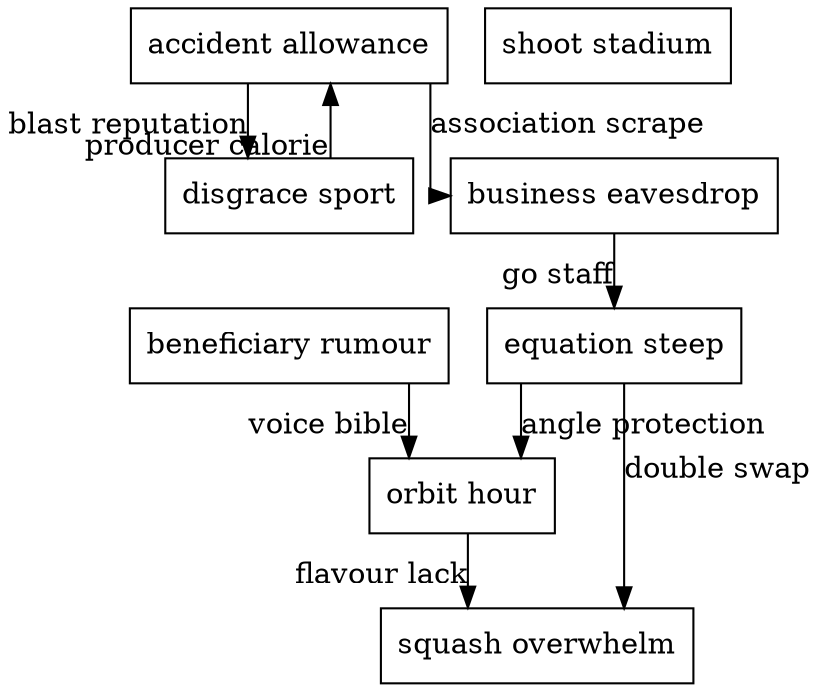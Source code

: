 digraph G {
	node [shape="box"];
	splines = ortho
	"accident allowance";
	"shoot stadium";
	"disgrace sport";
	"business eavesdrop";
	"beneficiary rumour";
	"equation steep";
	"orbit hour";
	"squash overwhelm";
	"business eavesdrop" -> "equation steep" [xlabel = "go staff"]
	"beneficiary rumour" -> "orbit hour" [xlabel = "voice bible"]
	"accident allowance" -> "disgrace sport" [xlabel = "blast reputation"]
	"equation steep" -> "orbit hour" [xlabel = "angle protection"]
	"orbit hour" -> "squash overwhelm" [xlabel = "flavour lack"]
	"equation steep" -> "squash overwhelm" [xlabel = "double swap"]
	"accident allowance" -> "business eavesdrop" [xlabel = "association scrape"]
	"disgrace sport" -> "accident allowance" [xlabel = "producer calorie"]
}